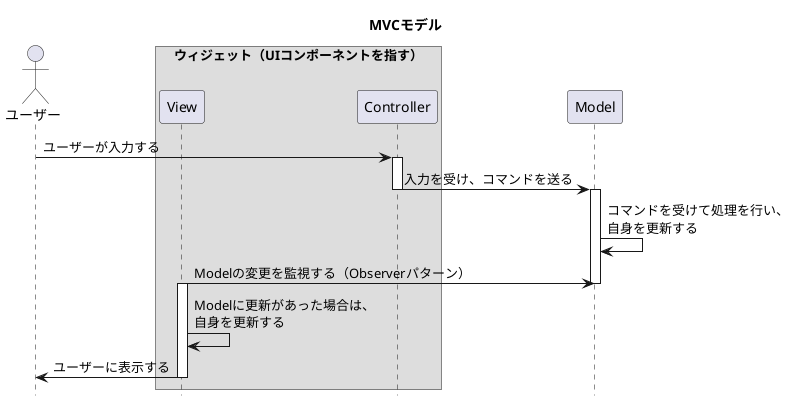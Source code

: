 @startuml

title MVCモデル

hide footbox

actor ユーザー as user
box ウィジェット（UIコンポーネントを指す）
participant View as view
participant Controller as controller
end box
participant Model as model

user -> controller: ユーザーが入力する
activate controller

controller -> model: 入力を受け、コマンドを送る
deactivate controller
activate model

model -> model: コマンドを受けて処理を行い、\n自身を更新する

view -> model: Modelの変更を監視する（Observerパターン）
deactivate model
activate view

view -> view: Modelに更新があった場合は、\n自身を更新する

view -> user: ユーザーに表示する
deactivate view

@enduml